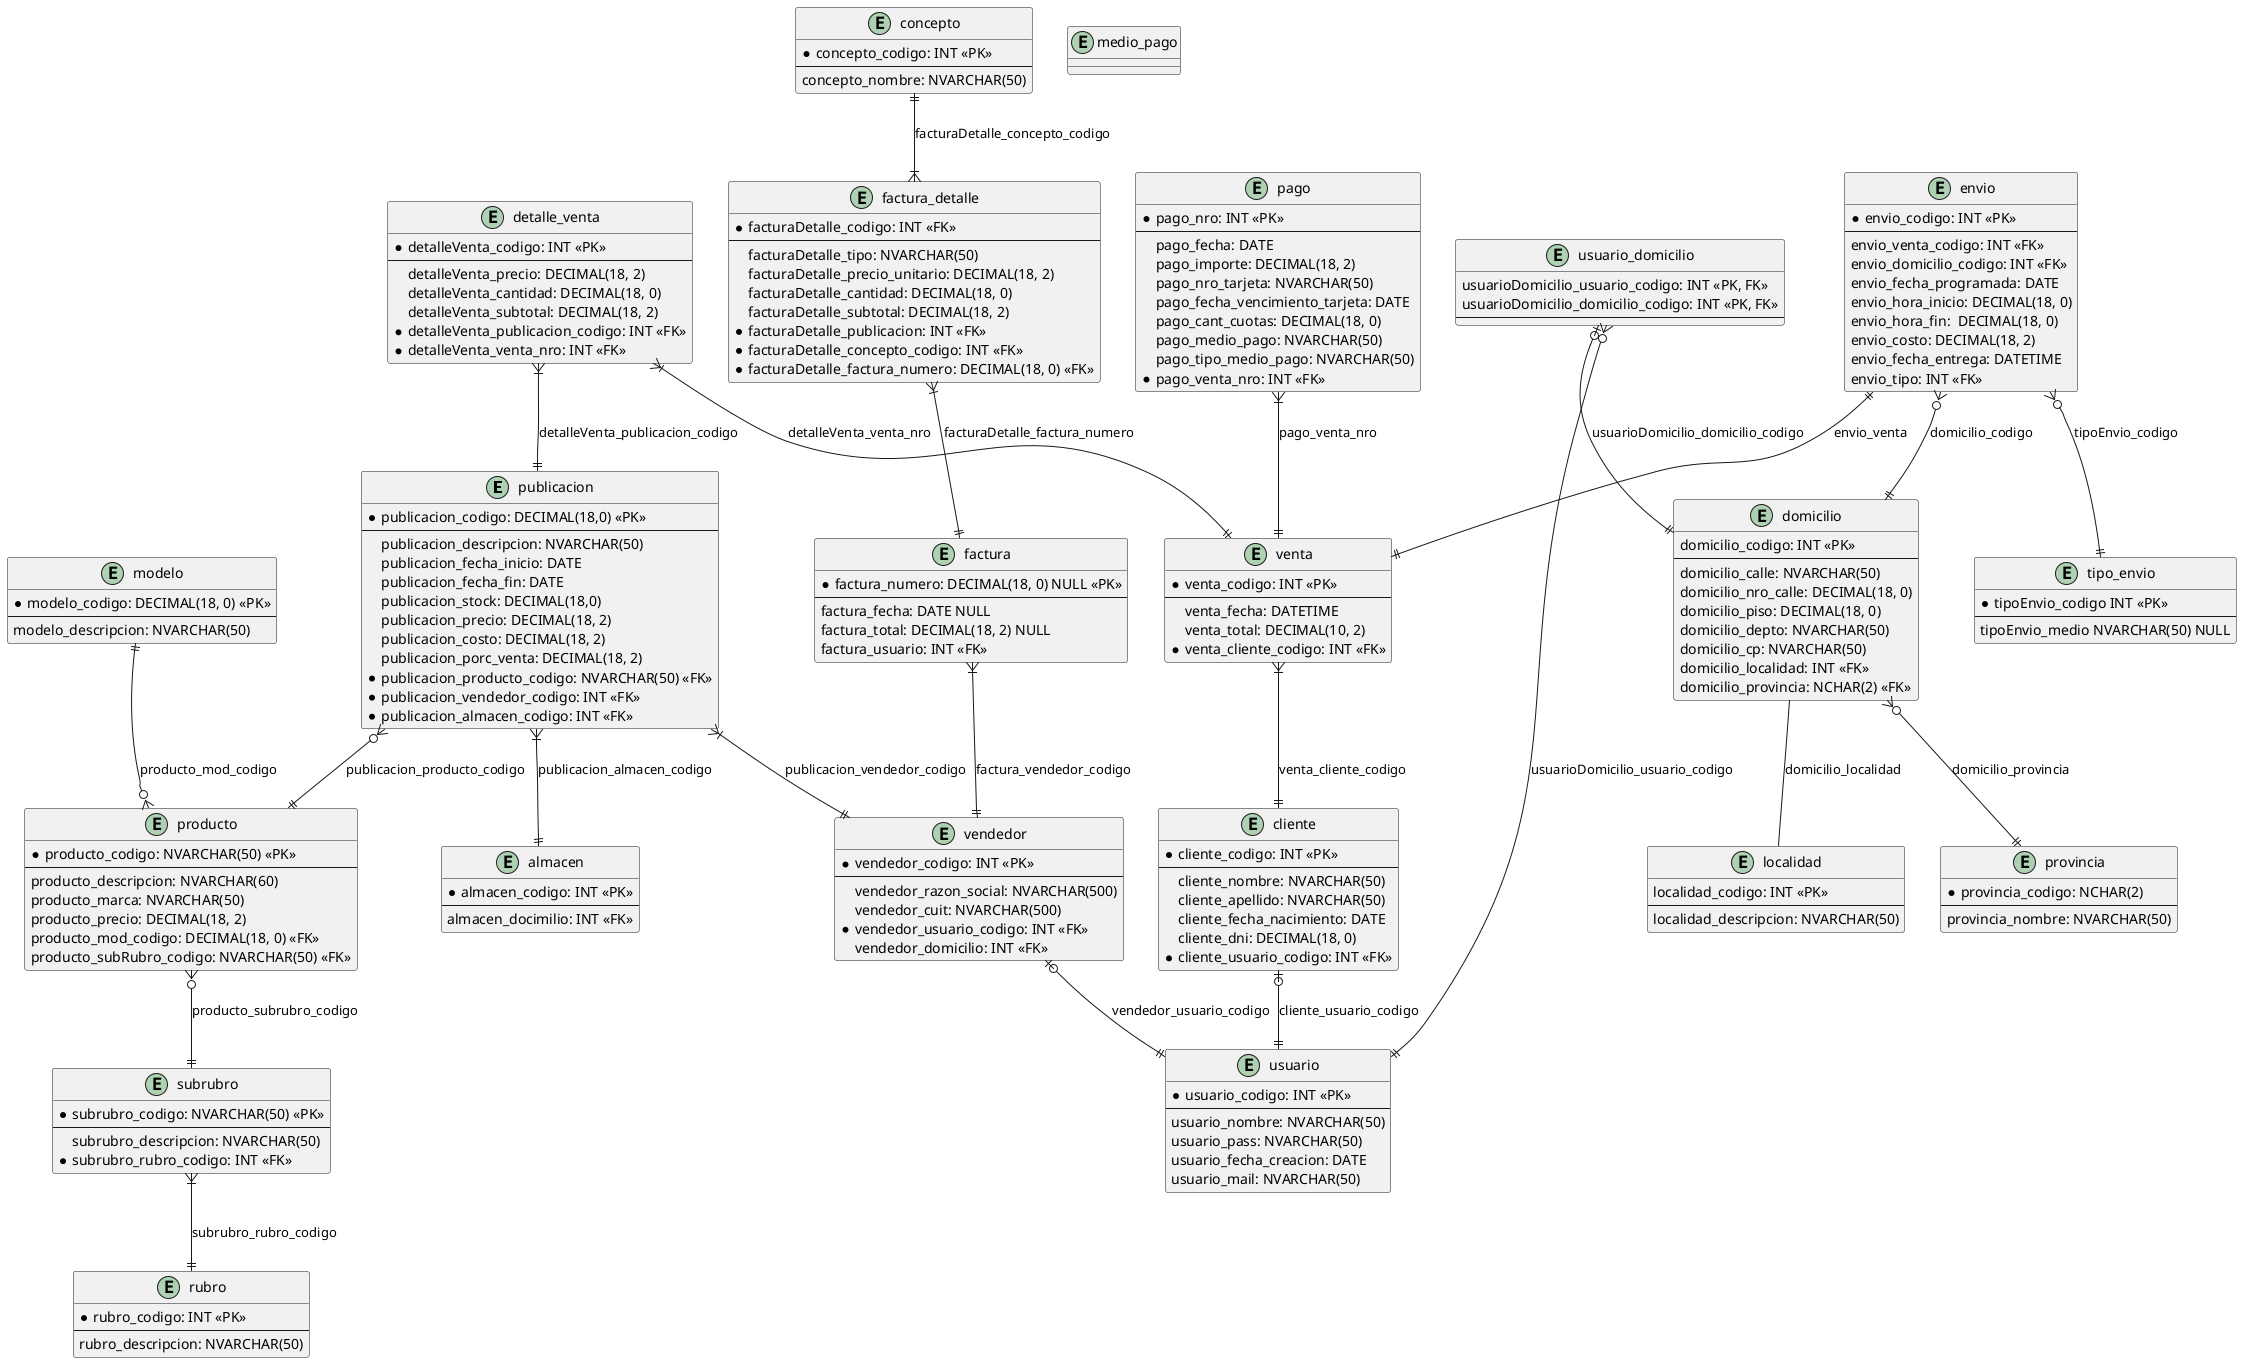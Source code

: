 @startuml diagrama-entidad-relacion-inicial

entity "publicacion" {
  * publicacion_codigo: DECIMAL(18,0) <<PK>>
  --
    publicacion_descripcion: NVARCHAR(50)
    publicacion_fecha_inicio: DATE
    publicacion_fecha_fin: DATE
    publicacion_stock: DECIMAL(18,0)
    publicacion_precio: DECIMAL(18, 2)
    publicacion_costo: DECIMAL(18, 2)
    publicacion_porc_venta: DECIMAL(18, 2)
    * publicacion_producto_codigo: NVARCHAR(50) <<FK>>
    * publicacion_vendedor_codigo: INT <<FK>>
    * publicacion_almacen_codigo: INT <<FK>>
}

entity "producto" {
  * producto_codigo: NVARCHAR(50) <<PK>>
  --
    producto_descripcion: NVARCHAR(60)
    producto_marca: NVARCHAR(50)
    producto_precio: DECIMAL(18, 2)
    producto_mod_codigo: DECIMAL(18, 0) <<FK>>
    producto_subRubro_codigo: NVARCHAR(50) <<FK>>
}

entity "modelo"{
  * modelo_codigo: DECIMAL(18, 0) <<PK>>
  --
    modelo_descripcion: NVARCHAR(50)
}

entity "subrubro" {
  * subrubro_codigo: NVARCHAR(50) <<PK>>
  --
    subrubro_descripcion: NVARCHAR(50)
    * subrubro_rubro_codigo: INT <<FK>>
}

entity "rubro" {
  * rubro_codigo: INT <<PK>>
  --
    rubro_descripcion: NVARCHAR(50)
}

entity "vendedor" {
  * vendedor_codigo: INT <<PK>>
  --
    vendedor_razon_social: NVARCHAR(500)
    vendedor_cuit: NVARCHAR(500)
    * vendedor_usuario_codigo: INT <<FK>>
    vendedor_domicilio: INT <<FK>>  
}

entity "almacen" {
  * almacen_codigo: INT <<PK>>
  --
    almacen_docimilio: INT <<FK>>
}

entity "venta" {
  * venta_codigo: INT <<PK>>
  --
    venta_fecha: DATETIME
    venta_total: DECIMAL(10, 2)
    * venta_cliente_codigo: INT <<FK>>
}

entity "detalle_venta" {
  * detalleVenta_codigo: INT <<PK>>
  --
    detalleVenta_precio: DECIMAL(18, 2)
    detalleVenta_cantidad: DECIMAL(18, 0)
    detalleVenta_subtotal: DECIMAL(18, 2)
    * detalleVenta_publicacion_codigo: INT <<FK>>
    * detalleVenta_venta_nro: INT <<FK>>
}

entity "cliente" {
  * cliente_codigo: INT <<PK>>
  --
    cliente_nombre: NVARCHAR(50)
    cliente_apellido: NVARCHAR(50)
    cliente_fecha_nacimiento: DATE
    cliente_dni: DECIMAL(18, 0)
    * cliente_usuario_codigo: INT <<FK>> 
}

entity "pago" {
  * pago_nro: INT <<PK>>
  --
    pago_fecha: DATE
    pago_importe: DECIMAL(18, 2)
    pago_nro_tarjeta: NVARCHAR(50)
    pago_fecha_vencimiento_tarjeta: DATE
    pago_cant_cuotas: DECIMAL(18, 0)
    pago_medio_pago: NVARCHAR(50)
    pago_tipo_medio_pago: NVARCHAR(50)
    * pago_venta_nro: INT <<FK>>
}

entity "medio_pago"{
  
}

entity "usuario" {
  * usuario_codigo: INT <<PK>>
  --
    usuario_nombre: NVARCHAR(50)
    usuario_pass: NVARCHAR(50)
    usuario_fecha_creacion: DATE
    usuario_mail: NVARCHAR(50)
}

entity "domicilio" {
  domicilio_codigo: INT <<PK>>
  --
    domicilio_calle: NVARCHAR(50)
    domicilio_nro_calle: DECIMAL(18, 0)
    domicilio_piso: DECIMAL(18, 0)
    domicilio_depto: NVARCHAR(50)
    domicilio_cp: NVARCHAR(50)
    domicilio_localidad: INT <<FK>>
    domicilio_provincia: NCHAR(2) <<FK>>
}

entity "usuario_domicilio" {
  usuarioDomicilio_usuario_codigo: INT <<PK, FK>>
  usuarioDomicilio_domicilio_codigo: INT <<PK, FK>>
  --
}

entity "localidad" {
  localidad_codigo: INT <<PK>>
  --
    localidad_descripcion: NVARCHAR(50) 
}

entity "provincia"{
  * provincia_codigo: NCHAR(2)
  --
    provincia_nombre: NVARCHAR(50)
}

entity "envio" {
  * envio_codigo: INT <<PK>>
  --
   envio_venta_codigo: INT <<FK>>
   envio_domicilio_codigo: INT <<FK>>
   envio_fecha_programada: DATE
   envio_hora_inicio: DECIMAL(18, 0)
   envio_hora_fin:  DECIMAL(18, 0)
   envio_costo: DECIMAL(18, 2)
   envio_fecha_entrega: DATETIME
   envio_tipo: INT <<FK>>
}

entity "tipo_envio" {
  * tipoEnvio_codigo INT <<PK>>
  --
    tipoEnvio_medio NVARCHAR(50) NULL
}

entity "factura" {
  * factura_numero: DECIMAL(18, 0) NULL <<PK>>
  --
    factura_fecha: DATE NULL
    factura_total: DECIMAL(18, 2) NULL
    factura_usuario: INT <<FK>> 
}

entity "factura_detalle" {
  * facturaDetalle_codigo: INT <<FK>>
  --
    facturaDetalle_tipo: NVARCHAR(50) 
    facturaDetalle_precio_unitario: DECIMAL(18, 2)
    facturaDetalle_cantidad: DECIMAL(18, 0)
    facturaDetalle_subtotal: DECIMAL(18, 2)
    * facturaDetalle_publicacion: INT <<FK>> 
    * facturaDetalle_concepto_codigo: INT <<FK>>
    * facturaDetalle_factura_numero: DECIMAL(18, 0) <<FK>>
    'TODO: una factura puede tener una publicación o varias? si es una, movemos la publicación a factura
}

entity "concepto" {
  * concepto_codigo: INT <<PK>>
  --
    concepto_nombre: NVARCHAR(50)
}

concepto ||--|{ factura_detalle: "facturaDetalle_concepto_codigo"
factura_detalle }|--|| factura: "facturaDetalle_factura_numero"

publicacion }o--|| producto : "publicacion_producto_codigo"
producto }o--|| subrubro : "producto_subrubro_codigo"
subrubro }|--|| rubro : "subrubro_rubro_codigo"
publicacion }|--|| vendedor : "publicacion_vendedor_codigo"
publicacion }|--|| almacen : "publicacion_almacen_codigo"

venta }|--|| cliente : "venta_cliente_codigo"
detalle_venta }|--|| venta : "detalleVenta_venta_nro"
detalle_venta }|--|| publicacion : "detalleVenta_publicacion_codigo"

pago }|--|| venta : "pago_venta_nro"
factura }|--|| vendedor : "factura_vendedor_codigo"

domicilio }o--|| provincia: "domicilio_provincia"
domicilio -- localidad: "domicilio_localidad"

usuario_domicilio |o--|| domicilio: "usuarioDomicilio_domicilio_codigo"
usuario_domicilio }o--|| usuario: "usuarioDomicilio_usuario_codigo"
modelo ||--o{ producto: "producto_mod_codigo"
vendedor |o--|| usuario: "vendedor_usuario_codigo"
cliente |o--|| usuario: "cliente_usuario_codigo" 

envio }o--|| tipo_envio : "tipoEnvio_codigo"
envio }o--|| domicilio : "domicilio_codigo"
envio ||--|| venta : "envio_venta"

@enduml